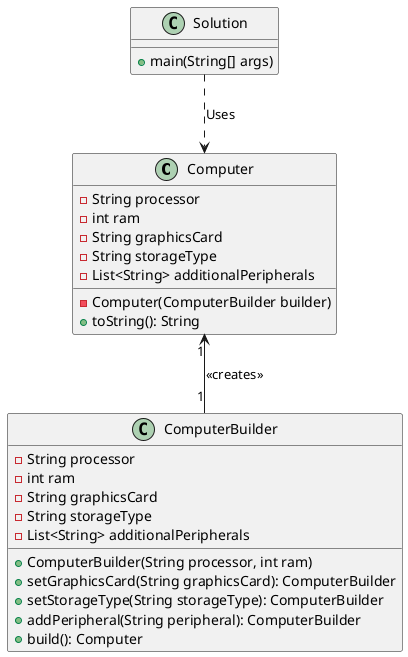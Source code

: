 @startuml

class Computer {
    - String processor
    - int ram
    - String graphicsCard
    - String storageType
    - List<String> additionalPeripherals
    - Computer(ComputerBuilder builder)
    + toString(): String
}

class ComputerBuilder {
    - String processor
    - int ram
    - String graphicsCard
    - String storageType
    - List<String> additionalPeripherals
    + ComputerBuilder(String processor, int ram)
    + setGraphicsCard(String graphicsCard): ComputerBuilder
    + setStorageType(String storageType): ComputerBuilder
    + addPeripheral(String peripheral): ComputerBuilder
    + build(): Computer
}

class Solution {
    + main(String[] args)
}

Computer "1" <-- "1" ComputerBuilder : "<<creates>>"

Solution ..> Computer : "Uses"

@enduml

